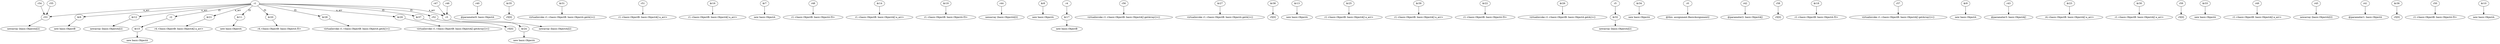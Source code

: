 digraph g {
0[label="$r11"]
1[label="new basic.ObjectA"]
0->1[label=""]
2[label="r40"]
3[label="@parameter0: basic.ObjectA"]
2->3[label=""]
4[label="r1"]
5[label="$r20"]
4->5[label="f3"]
6[label="$r35"]
7[label="r5[0]"]
6->7[label=""]
8[label="$r31"]
9[label="virtualinvoke r1.<basic.ObjectB: basic.ObjectA getA()>()"]
8->9[label=""]
10[label="r51"]
11[label="r1.<basic.ObjectB: basic.ObjectA[] a_arr>"]
10->11[label=""]
12[label="r52"]
13[label="$r24"]
12->13[label=""]
14[label="$r16"]
15[label="r1.<basic.ObjectB: basic.ObjectA[] a_arr>"]
14->15[label=""]
16[label="r53"]
4->16[label="a_arr"]
17[label="$r7"]
18[label="new basic.ObjectA"]
17->18[label=""]
19[label="$r6"]
20[label="new basic.ObjectB"]
19->20[label=""]
21[label="$r12"]
22[label="newarray (basic.ObjectA)[2]"]
21->22[label=""]
23[label="r48"]
24[label="r1.<basic.ObjectB: basic.ObjectA f3>"]
23->24[label=""]
25[label="$r14"]
26[label="r1.<basic.ObjectB: basic.ObjectA[] a_arr>"]
25->26[label=""]
27[label="r2"]
28[label="$r15"]
27->28[label=""]
29[label="$r19"]
30[label="r1.<basic.ObjectB: basic.ObjectA f3>"]
29->30[label=""]
31[label="r4.<basic.ObjectB: basic.ObjectA f3>"]
5->31[label=""]
32[label="r44"]
33[label="newarray (basic.ObjectA)[2]"]
32->33[label=""]
34[label="$r8"]
35[label="new basic.ObjectA"]
34->35[label=""]
36[label="$r17"]
37[label="new basic.ObjectB"]
36->37[label=""]
38[label="$r21"]
4->38[label="a_arr"]
39[label="r47"]
40[label="r3"]
39->40[label=""]
41[label="r54"]
41->16[label=""]
42[label="r56"]
43[label="virtualinvoke r1.<basic.ObjectB: basic.ObjectA[] getArray()>()"]
42->43[label=""]
4->27[label="f3"]
4->12[label="f3"]
44[label="newarray (basic.ObjectA)[2]"]
16->44[label=""]
45[label="$r27"]
46[label="virtualinvoke r1.<basic.ObjectB: basic.ObjectA getA()>()"]
45->46[label=""]
47[label="$r38"]
48[label="r5[0]"]
47->48[label=""]
49[label="r4"]
49->36[label=""]
50[label="$r13"]
51[label="new basic.ObjectA"]
50->51[label=""]
52[label="$r25"]
53[label="r1.<basic.ObjectB: basic.ObjectA[] a_arr>"]
52->53[label=""]
54[label="newarray (basic.ObjectA)[2]"]
40->54[label=""]
55[label="$r39"]
56[label="r1.<basic.ObjectB: basic.ObjectA[] a_arr>"]
55->56[label=""]
57[label="new basic.ObjectA"]
28->57[label=""]
58[label="r4.<basic.ObjectB: basic.ObjectA[] a_arr>"]
38->58[label=""]
59[label="$r22"]
60[label="r1.<basic.ObjectB: basic.ObjectA f3>"]
59->60[label=""]
61[label="$r26"]
62[label="virtualinvoke r1.<basic.ObjectB: basic.ObjectA getA()>()"]
61->62[label=""]
4->19[label=""]
63[label="r5"]
64[label="$r32"]
63->64[label=""]
65[label="$r28"]
66[label="virtualinvoke r1.<basic.ObjectB: basic.ObjectA getA()>()"]
65->66[label=""]
4->40[label="a_arr"]
67[label="$r34"]
68[label="new basic.ObjectA"]
67->68[label=""]
69[label="r0"]
70[label="@this: assignment.BasicAssignment2"]
69->70[label=""]
71[label="r42"]
72[label="@parameter2: basic.ObjectA[]"]
71->72[label=""]
73[label="r58"]
74[label="r5[0]"]
73->74[label=""]
75[label="$r18"]
76[label="r1.<basic.ObjectB: basic.ObjectA f3>"]
75->76[label=""]
77[label="r57"]
78[label="virtualinvoke r1.<basic.ObjectB: basic.ObjectA[] getArray()>()"]
77->78[label=""]
79[label="$r9"]
80[label="new basic.ObjectA"]
79->80[label=""]
81[label="$r29"]
4->81[label="a_arr"]
82[label="r55"]
82->16[label=""]
83[label="r43"]
84[label="@parameter3: basic.ObjectA[]"]
83->84[label=""]
85[label="$r23"]
86[label="r4.<basic.ObjectB: basic.ObjectA[] a_arr>"]
85->86[label=""]
87[label="$r30"]
88[label="r1.<basic.ObjectB: basic.ObjectA[] a_arr>"]
87->88[label=""]
89[label="r59"]
90[label="r5[0]"]
89->90[label=""]
91[label="$r33"]
92[label="new basic.ObjectA"]
91->92[label=""]
93[label="r49"]
94[label="r1.<basic.ObjectB: basic.ObjectA[] a_arr>"]
93->94[label=""]
4->0[label="f3"]
95[label="$r37"]
96[label="r5[0]"]
95->96[label=""]
97[label="r45"]
98[label="newarray (basic.ObjectA)[2]"]
97->98[label=""]
99[label="r41"]
100[label="@parameter1: basic.ObjectA"]
99->100[label=""]
101[label="$r36"]
102[label="r5[0]"]
101->102[label=""]
103[label="newarray (basic.ObjectA)[2]"]
64->103[label=""]
4->95[label="f3"]
104[label="r50"]
105[label="r1.<basic.ObjectB: basic.ObjectA f3>"]
104->105[label=""]
106[label="new basic.ObjectA"]
13->106[label=""]
107[label="virtualinvoke r1.<basic.ObjectB: basic.ObjectA[] getArray()>()"]
81->107[label=""]
108[label="$r10"]
109[label="new basic.ObjectA"]
108->109[label=""]
110[label="r46"]
110->40[label=""]
4->65[label="f3"]
4->21[label="a_arr"]
}